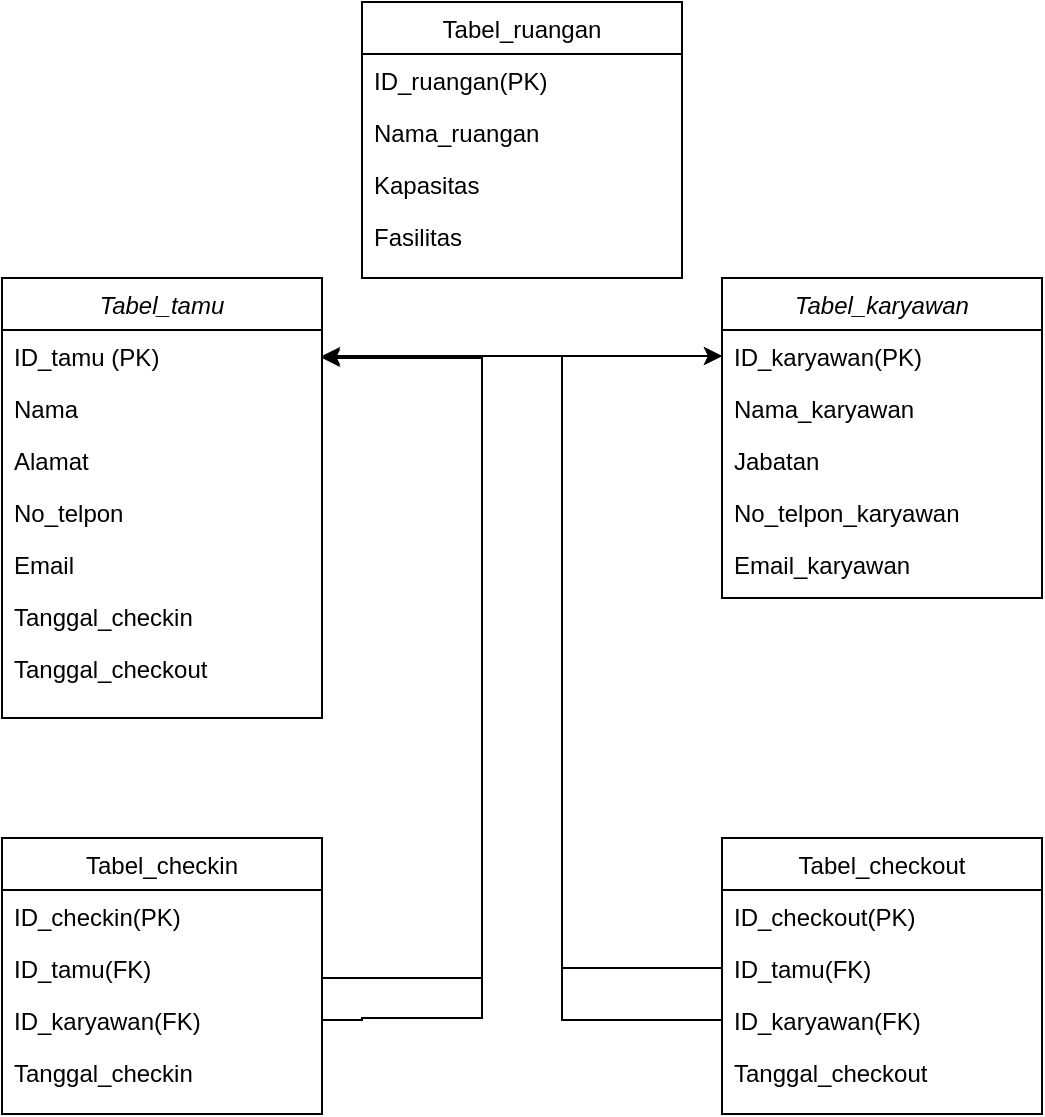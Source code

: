 <mxfile version="22.1.18" type="github">
  <diagram id="C5RBs43oDa-KdzZeNtuy" name="Page-1">
    <mxGraphModel dx="1235" dy="1824" grid="1" gridSize="10" guides="1" tooltips="1" connect="1" arrows="1" fold="1" page="1" pageScale="1" pageWidth="827" pageHeight="1169" math="0" shadow="0">
      <root>
        <mxCell id="WIyWlLk6GJQsqaUBKTNV-0" />
        <mxCell id="WIyWlLk6GJQsqaUBKTNV-1" parent="WIyWlLk6GJQsqaUBKTNV-0" />
        <mxCell id="zkfFHV4jXpPFQw0GAbJ--0" value="Tabel_tamu" style="swimlane;fontStyle=2;align=center;verticalAlign=top;childLayout=stackLayout;horizontal=1;startSize=26;horizontalStack=0;resizeParent=1;resizeLast=0;collapsible=1;marginBottom=0;rounded=0;shadow=0;strokeWidth=1;" parent="WIyWlLk6GJQsqaUBKTNV-1" vertex="1">
          <mxGeometry x="320" y="120" width="160" height="220" as="geometry">
            <mxRectangle x="230" y="140" width="160" height="26" as="alternateBounds" />
          </mxGeometry>
        </mxCell>
        <mxCell id="zkfFHV4jXpPFQw0GAbJ--1" value="ID_tamu (PK)" style="text;align=left;verticalAlign=top;spacingLeft=4;spacingRight=4;overflow=hidden;rotatable=0;points=[[0,0.5],[1,0.5]];portConstraint=eastwest;" parent="zkfFHV4jXpPFQw0GAbJ--0" vertex="1">
          <mxGeometry y="26" width="160" height="26" as="geometry" />
        </mxCell>
        <mxCell id="zkfFHV4jXpPFQw0GAbJ--2" value="Nama" style="text;align=left;verticalAlign=top;spacingLeft=4;spacingRight=4;overflow=hidden;rotatable=0;points=[[0,0.5],[1,0.5]];portConstraint=eastwest;rounded=0;shadow=0;html=0;" parent="zkfFHV4jXpPFQw0GAbJ--0" vertex="1">
          <mxGeometry y="52" width="160" height="26" as="geometry" />
        </mxCell>
        <mxCell id="zkfFHV4jXpPFQw0GAbJ--3" value="Alamat" style="text;align=left;verticalAlign=top;spacingLeft=4;spacingRight=4;overflow=hidden;rotatable=0;points=[[0,0.5],[1,0.5]];portConstraint=eastwest;rounded=0;shadow=0;html=0;" parent="zkfFHV4jXpPFQw0GAbJ--0" vertex="1">
          <mxGeometry y="78" width="160" height="26" as="geometry" />
        </mxCell>
        <mxCell id="KZ4ZhzgG6ux_1JB6Dt-8-1" value="No_telpon" style="text;align=left;verticalAlign=top;spacingLeft=4;spacingRight=4;overflow=hidden;rotatable=0;points=[[0,0.5],[1,0.5]];portConstraint=eastwest;rounded=0;shadow=0;html=0;" vertex="1" parent="zkfFHV4jXpPFQw0GAbJ--0">
          <mxGeometry y="104" width="160" height="26" as="geometry" />
        </mxCell>
        <mxCell id="KZ4ZhzgG6ux_1JB6Dt-8-4" value="Email" style="text;align=left;verticalAlign=top;spacingLeft=4;spacingRight=4;overflow=hidden;rotatable=0;points=[[0,0.5],[1,0.5]];portConstraint=eastwest;rounded=0;shadow=0;html=0;" vertex="1" parent="zkfFHV4jXpPFQw0GAbJ--0">
          <mxGeometry y="130" width="160" height="26" as="geometry" />
        </mxCell>
        <mxCell id="KZ4ZhzgG6ux_1JB6Dt-8-5" value="Tanggal_checkin" style="text;align=left;verticalAlign=top;spacingLeft=4;spacingRight=4;overflow=hidden;rotatable=0;points=[[0,0.5],[1,0.5]];portConstraint=eastwest;rounded=0;shadow=0;html=0;" vertex="1" parent="zkfFHV4jXpPFQw0GAbJ--0">
          <mxGeometry y="156" width="160" height="26" as="geometry" />
        </mxCell>
        <mxCell id="KZ4ZhzgG6ux_1JB6Dt-8-6" value="Tanggal_checkout" style="text;align=left;verticalAlign=top;spacingLeft=4;spacingRight=4;overflow=hidden;rotatable=0;points=[[0,0.5],[1,0.5]];portConstraint=eastwest;rounded=0;shadow=0;html=0;" vertex="1" parent="zkfFHV4jXpPFQw0GAbJ--0">
          <mxGeometry y="182" width="160" height="26" as="geometry" />
        </mxCell>
        <mxCell id="zkfFHV4jXpPFQw0GAbJ--6" value="Tabel_ruangan" style="swimlane;fontStyle=0;align=center;verticalAlign=top;childLayout=stackLayout;horizontal=1;startSize=26;horizontalStack=0;resizeParent=1;resizeLast=0;collapsible=1;marginBottom=0;rounded=0;shadow=0;strokeWidth=1;" parent="WIyWlLk6GJQsqaUBKTNV-1" vertex="1">
          <mxGeometry x="500" y="-18" width="160" height="138" as="geometry">
            <mxRectangle x="130" y="380" width="160" height="26" as="alternateBounds" />
          </mxGeometry>
        </mxCell>
        <mxCell id="zkfFHV4jXpPFQw0GAbJ--7" value="ID_ruangan(PK)" style="text;align=left;verticalAlign=top;spacingLeft=4;spacingRight=4;overflow=hidden;rotatable=0;points=[[0,0.5],[1,0.5]];portConstraint=eastwest;" parent="zkfFHV4jXpPFQw0GAbJ--6" vertex="1">
          <mxGeometry y="26" width="160" height="26" as="geometry" />
        </mxCell>
        <mxCell id="zkfFHV4jXpPFQw0GAbJ--8" value="Nama_ruangan" style="text;align=left;verticalAlign=top;spacingLeft=4;spacingRight=4;overflow=hidden;rotatable=0;points=[[0,0.5],[1,0.5]];portConstraint=eastwest;rounded=0;shadow=0;html=0;" parent="zkfFHV4jXpPFQw0GAbJ--6" vertex="1">
          <mxGeometry y="52" width="160" height="26" as="geometry" />
        </mxCell>
        <mxCell id="KZ4ZhzgG6ux_1JB6Dt-8-15" value="Kapasitas" style="text;align=left;verticalAlign=top;spacingLeft=4;spacingRight=4;overflow=hidden;rotatable=0;points=[[0,0.5],[1,0.5]];portConstraint=eastwest;rounded=0;shadow=0;html=0;" vertex="1" parent="zkfFHV4jXpPFQw0GAbJ--6">
          <mxGeometry y="78" width="160" height="26" as="geometry" />
        </mxCell>
        <mxCell id="KZ4ZhzgG6ux_1JB6Dt-8-16" value="Fasilitas" style="text;align=left;verticalAlign=top;spacingLeft=4;spacingRight=4;overflow=hidden;rotatable=0;points=[[0,0.5],[1,0.5]];portConstraint=eastwest;rounded=0;shadow=0;html=0;" vertex="1" parent="zkfFHV4jXpPFQw0GAbJ--6">
          <mxGeometry y="104" width="160" height="26" as="geometry" />
        </mxCell>
        <mxCell id="KZ4ZhzgG6ux_1JB6Dt-8-7" value="Tabel_karyawan" style="swimlane;fontStyle=2;align=center;verticalAlign=top;childLayout=stackLayout;horizontal=1;startSize=26;horizontalStack=0;resizeParent=1;resizeLast=0;collapsible=1;marginBottom=0;rounded=0;shadow=0;strokeWidth=1;" vertex="1" parent="WIyWlLk6GJQsqaUBKTNV-1">
          <mxGeometry x="680" y="120" width="160" height="160" as="geometry">
            <mxRectangle x="230" y="140" width="160" height="26" as="alternateBounds" />
          </mxGeometry>
        </mxCell>
        <mxCell id="KZ4ZhzgG6ux_1JB6Dt-8-8" value="ID_karyawan(PK)" style="text;align=left;verticalAlign=top;spacingLeft=4;spacingRight=4;overflow=hidden;rotatable=0;points=[[0,0.5],[1,0.5]];portConstraint=eastwest;" vertex="1" parent="KZ4ZhzgG6ux_1JB6Dt-8-7">
          <mxGeometry y="26" width="160" height="26" as="geometry" />
        </mxCell>
        <mxCell id="KZ4ZhzgG6ux_1JB6Dt-8-9" value="Nama_karyawan" style="text;align=left;verticalAlign=top;spacingLeft=4;spacingRight=4;overflow=hidden;rotatable=0;points=[[0,0.5],[1,0.5]];portConstraint=eastwest;rounded=0;shadow=0;html=0;" vertex="1" parent="KZ4ZhzgG6ux_1JB6Dt-8-7">
          <mxGeometry y="52" width="160" height="26" as="geometry" />
        </mxCell>
        <mxCell id="KZ4ZhzgG6ux_1JB6Dt-8-10" value="Jabatan" style="text;align=left;verticalAlign=top;spacingLeft=4;spacingRight=4;overflow=hidden;rotatable=0;points=[[0,0.5],[1,0.5]];portConstraint=eastwest;rounded=0;shadow=0;html=0;" vertex="1" parent="KZ4ZhzgG6ux_1JB6Dt-8-7">
          <mxGeometry y="78" width="160" height="26" as="geometry" />
        </mxCell>
        <mxCell id="KZ4ZhzgG6ux_1JB6Dt-8-11" value="No_telpon_karyawan" style="text;align=left;verticalAlign=top;spacingLeft=4;spacingRight=4;overflow=hidden;rotatable=0;points=[[0,0.5],[1,0.5]];portConstraint=eastwest;rounded=0;shadow=0;html=0;" vertex="1" parent="KZ4ZhzgG6ux_1JB6Dt-8-7">
          <mxGeometry y="104" width="160" height="26" as="geometry" />
        </mxCell>
        <mxCell id="KZ4ZhzgG6ux_1JB6Dt-8-12" value="Email_karyawan" style="text;align=left;verticalAlign=top;spacingLeft=4;spacingRight=4;overflow=hidden;rotatable=0;points=[[0,0.5],[1,0.5]];portConstraint=eastwest;rounded=0;shadow=0;html=0;" vertex="1" parent="KZ4ZhzgG6ux_1JB6Dt-8-7">
          <mxGeometry y="130" width="160" height="26" as="geometry" />
        </mxCell>
        <mxCell id="KZ4ZhzgG6ux_1JB6Dt-8-27" style="edgeStyle=orthogonalEdgeStyle;rounded=0;orthogonalLoop=1;jettySize=auto;html=1;" edge="1" parent="WIyWlLk6GJQsqaUBKTNV-1" source="KZ4ZhzgG6ux_1JB6Dt-8-19" target="zkfFHV4jXpPFQw0GAbJ--1">
          <mxGeometry relative="1" as="geometry">
            <mxPoint x="300" y="373" as="sourcePoint" />
            <mxPoint x="110" y="110" as="targetPoint" />
            <Array as="points">
              <mxPoint x="560" y="470" />
              <mxPoint x="560" y="160" />
            </Array>
          </mxGeometry>
        </mxCell>
        <mxCell id="KZ4ZhzgG6ux_1JB6Dt-8-17" value="Tabel_checkin" style="swimlane;fontStyle=0;align=center;verticalAlign=top;childLayout=stackLayout;horizontal=1;startSize=26;horizontalStack=0;resizeParent=1;resizeLast=0;collapsible=1;marginBottom=0;rounded=0;shadow=0;strokeWidth=1;" vertex="1" parent="WIyWlLk6GJQsqaUBKTNV-1">
          <mxGeometry x="320" y="400" width="160" height="138" as="geometry">
            <mxRectangle x="130" y="380" width="160" height="26" as="alternateBounds" />
          </mxGeometry>
        </mxCell>
        <mxCell id="KZ4ZhzgG6ux_1JB6Dt-8-18" value="ID_checkin(PK)" style="text;align=left;verticalAlign=top;spacingLeft=4;spacingRight=4;overflow=hidden;rotatable=0;points=[[0,0.5],[1,0.5]];portConstraint=eastwest;" vertex="1" parent="KZ4ZhzgG6ux_1JB6Dt-8-17">
          <mxGeometry y="26" width="160" height="26" as="geometry" />
        </mxCell>
        <mxCell id="KZ4ZhzgG6ux_1JB6Dt-8-19" value="ID_tamu(FK)" style="text;align=left;verticalAlign=top;spacingLeft=4;spacingRight=4;overflow=hidden;rotatable=0;points=[[0,0.5],[1,0.5]];portConstraint=eastwest;rounded=0;shadow=0;html=0;" vertex="1" parent="KZ4ZhzgG6ux_1JB6Dt-8-17">
          <mxGeometry y="52" width="160" height="26" as="geometry" />
        </mxCell>
        <mxCell id="KZ4ZhzgG6ux_1JB6Dt-8-20" value="ID_karyawan(FK)" style="text;align=left;verticalAlign=top;spacingLeft=4;spacingRight=4;overflow=hidden;rotatable=0;points=[[0,0.5],[1,0.5]];portConstraint=eastwest;rounded=0;shadow=0;html=0;" vertex="1" parent="KZ4ZhzgG6ux_1JB6Dt-8-17">
          <mxGeometry y="78" width="160" height="26" as="geometry" />
        </mxCell>
        <mxCell id="KZ4ZhzgG6ux_1JB6Dt-8-21" value="Tanggal_checkin" style="text;align=left;verticalAlign=top;spacingLeft=4;spacingRight=4;overflow=hidden;rotatable=0;points=[[0,0.5],[1,0.5]];portConstraint=eastwest;rounded=0;shadow=0;html=0;" vertex="1" parent="KZ4ZhzgG6ux_1JB6Dt-8-17">
          <mxGeometry y="104" width="160" height="26" as="geometry" />
        </mxCell>
        <mxCell id="KZ4ZhzgG6ux_1JB6Dt-8-22" value="Tabel_checkout" style="swimlane;fontStyle=0;align=center;verticalAlign=top;childLayout=stackLayout;horizontal=1;startSize=26;horizontalStack=0;resizeParent=1;resizeLast=0;collapsible=1;marginBottom=0;rounded=0;shadow=0;strokeWidth=1;" vertex="1" parent="WIyWlLk6GJQsqaUBKTNV-1">
          <mxGeometry x="680" y="400" width="160" height="138" as="geometry">
            <mxRectangle x="130" y="380" width="160" height="26" as="alternateBounds" />
          </mxGeometry>
        </mxCell>
        <mxCell id="KZ4ZhzgG6ux_1JB6Dt-8-23" value="ID_checkout(PK)" style="text;align=left;verticalAlign=top;spacingLeft=4;spacingRight=4;overflow=hidden;rotatable=0;points=[[0,0.5],[1,0.5]];portConstraint=eastwest;" vertex="1" parent="KZ4ZhzgG6ux_1JB6Dt-8-22">
          <mxGeometry y="26" width="160" height="26" as="geometry" />
        </mxCell>
        <mxCell id="KZ4ZhzgG6ux_1JB6Dt-8-24" value="ID_tamu(FK)" style="text;align=left;verticalAlign=top;spacingLeft=4;spacingRight=4;overflow=hidden;rotatable=0;points=[[0,0.5],[1,0.5]];portConstraint=eastwest;rounded=0;shadow=0;html=0;" vertex="1" parent="KZ4ZhzgG6ux_1JB6Dt-8-22">
          <mxGeometry y="52" width="160" height="26" as="geometry" />
        </mxCell>
        <mxCell id="KZ4ZhzgG6ux_1JB6Dt-8-25" value="ID_karyawan(FK)" style="text;align=left;verticalAlign=top;spacingLeft=4;spacingRight=4;overflow=hidden;rotatable=0;points=[[0,0.5],[1,0.5]];portConstraint=eastwest;rounded=0;shadow=0;html=0;" vertex="1" parent="KZ4ZhzgG6ux_1JB6Dt-8-22">
          <mxGeometry y="78" width="160" height="26" as="geometry" />
        </mxCell>
        <mxCell id="KZ4ZhzgG6ux_1JB6Dt-8-26" value="Tanggal_checkout" style="text;align=left;verticalAlign=top;spacingLeft=4;spacingRight=4;overflow=hidden;rotatable=0;points=[[0,0.5],[1,0.5]];portConstraint=eastwest;rounded=0;shadow=0;html=0;" vertex="1" parent="KZ4ZhzgG6ux_1JB6Dt-8-22">
          <mxGeometry y="104" width="160" height="26" as="geometry" />
        </mxCell>
        <mxCell id="KZ4ZhzgG6ux_1JB6Dt-8-28" style="edgeStyle=orthogonalEdgeStyle;rounded=0;orthogonalLoop=1;jettySize=auto;html=1;exitX=1;exitY=0.5;exitDx=0;exitDy=0;" edge="1" parent="WIyWlLk6GJQsqaUBKTNV-1" source="KZ4ZhzgG6ux_1JB6Dt-8-20" target="KZ4ZhzgG6ux_1JB6Dt-8-8">
          <mxGeometry relative="1" as="geometry">
            <Array as="points">
              <mxPoint x="500" y="491" />
              <mxPoint x="500" y="490" />
              <mxPoint x="560" y="490" />
              <mxPoint x="560" y="159" />
            </Array>
          </mxGeometry>
        </mxCell>
        <mxCell id="KZ4ZhzgG6ux_1JB6Dt-8-29" style="edgeStyle=orthogonalEdgeStyle;rounded=0;orthogonalLoop=1;jettySize=auto;html=1;exitX=0;exitY=0.5;exitDx=0;exitDy=0;" edge="1" parent="WIyWlLk6GJQsqaUBKTNV-1" source="KZ4ZhzgG6ux_1JB6Dt-8-24" target="zkfFHV4jXpPFQw0GAbJ--1">
          <mxGeometry relative="1" as="geometry">
            <Array as="points">
              <mxPoint x="600" y="465" />
              <mxPoint x="600" y="159" />
            </Array>
          </mxGeometry>
        </mxCell>
        <mxCell id="KZ4ZhzgG6ux_1JB6Dt-8-30" style="edgeStyle=orthogonalEdgeStyle;rounded=0;orthogonalLoop=1;jettySize=auto;html=1;exitX=0;exitY=0.5;exitDx=0;exitDy=0;" edge="1" parent="WIyWlLk6GJQsqaUBKTNV-1" source="KZ4ZhzgG6ux_1JB6Dt-8-25" target="KZ4ZhzgG6ux_1JB6Dt-8-8">
          <mxGeometry relative="1" as="geometry">
            <Array as="points">
              <mxPoint x="600" y="491" />
              <mxPoint x="600" y="159" />
            </Array>
          </mxGeometry>
        </mxCell>
      </root>
    </mxGraphModel>
  </diagram>
</mxfile>
